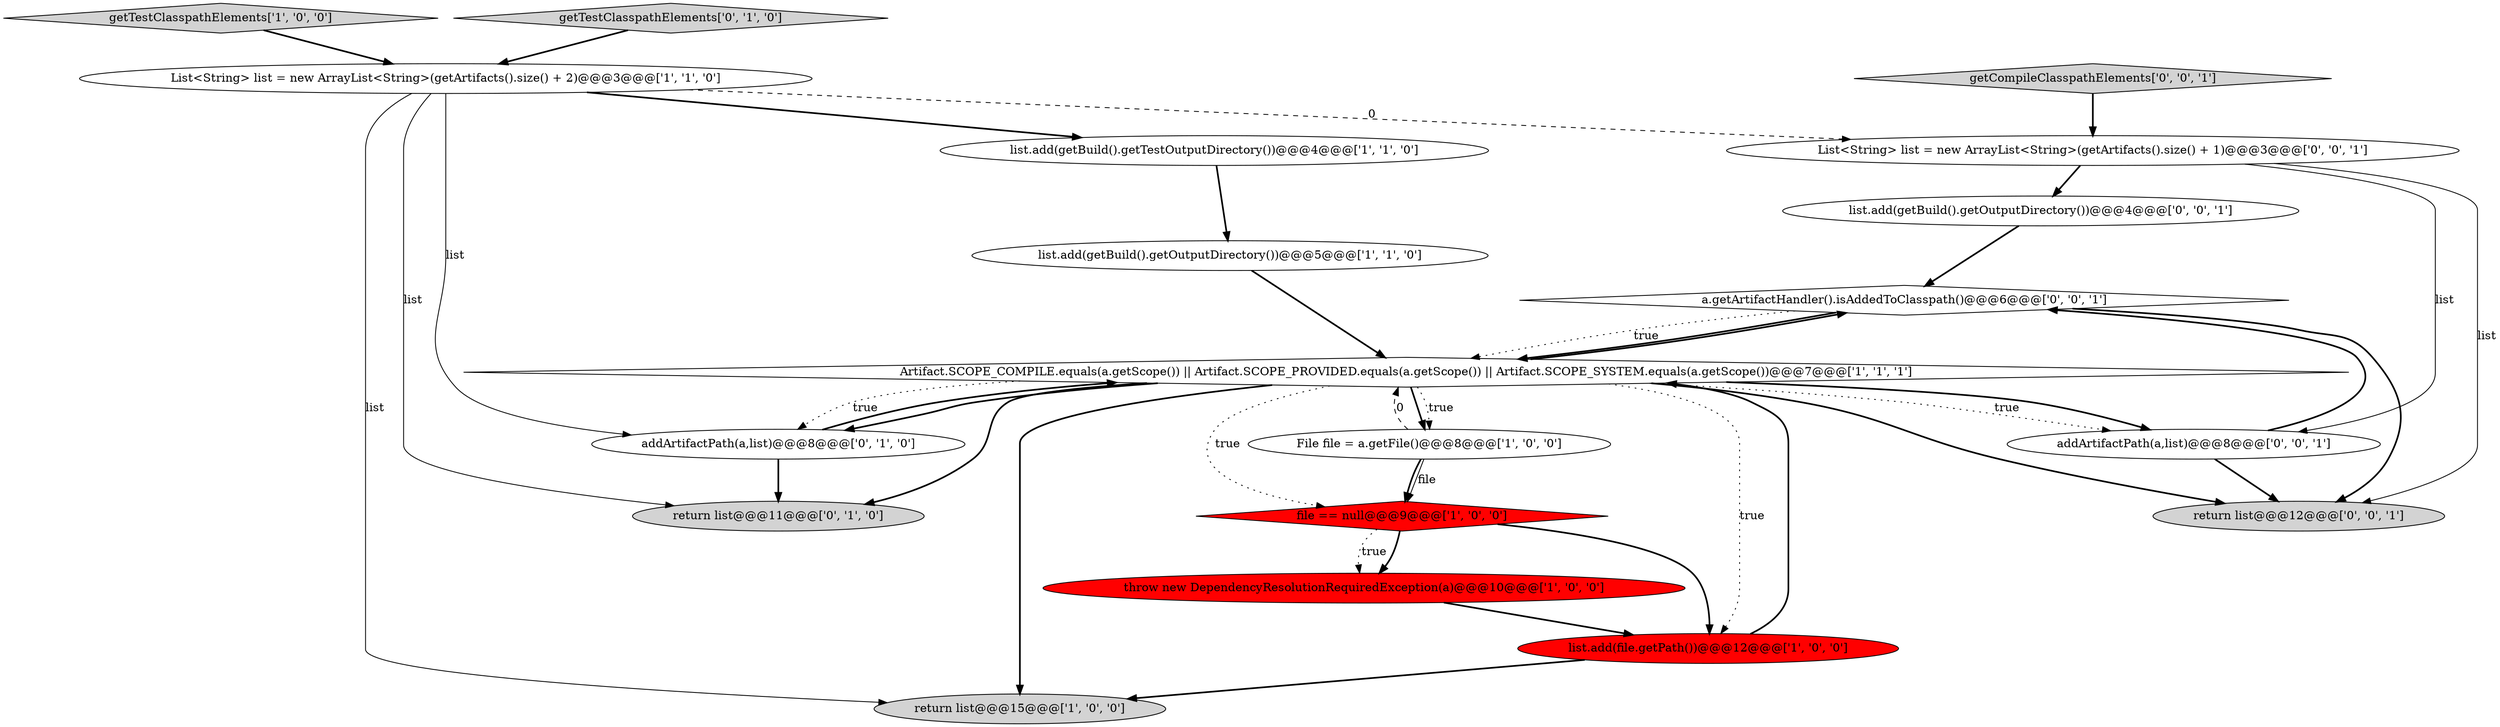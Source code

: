 digraph {
15 [style = filled, label = "list.add(getBuild().getOutputDirectory())@@@4@@@['0', '0', '1']", fillcolor = white, shape = ellipse image = "AAA0AAABBB3BBB"];
7 [style = filled, label = "list.add(file.getPath())@@@12@@@['1', '0', '0']", fillcolor = red, shape = ellipse image = "AAA1AAABBB1BBB"];
3 [style = filled, label = "throw new DependencyResolutionRequiredException(a)@@@10@@@['1', '0', '0']", fillcolor = red, shape = ellipse image = "AAA1AAABBB1BBB"];
0 [style = filled, label = "getTestClasspathElements['1', '0', '0']", fillcolor = lightgray, shape = diamond image = "AAA0AAABBB1BBB"];
4 [style = filled, label = "File file = a.getFile()@@@8@@@['1', '0', '0']", fillcolor = white, shape = ellipse image = "AAA0AAABBB1BBB"];
11 [style = filled, label = "return list@@@11@@@['0', '1', '0']", fillcolor = lightgray, shape = ellipse image = "AAA0AAABBB2BBB"];
13 [style = filled, label = "a.getArtifactHandler().isAddedToClasspath()@@@6@@@['0', '0', '1']", fillcolor = white, shape = diamond image = "AAA0AAABBB3BBB"];
1 [style = filled, label = "List<String> list = new ArrayList<String>(getArtifacts().size() + 2)@@@3@@@['1', '1', '0']", fillcolor = white, shape = ellipse image = "AAA0AAABBB1BBB"];
9 [style = filled, label = "list.add(getBuild().getTestOutputDirectory())@@@4@@@['1', '1', '0']", fillcolor = white, shape = ellipse image = "AAA0AAABBB1BBB"];
14 [style = filled, label = "getCompileClasspathElements['0', '0', '1']", fillcolor = lightgray, shape = diamond image = "AAA0AAABBB3BBB"];
16 [style = filled, label = "return list@@@12@@@['0', '0', '1']", fillcolor = lightgray, shape = ellipse image = "AAA0AAABBB3BBB"];
10 [style = filled, label = "addArtifactPath(a,list)@@@8@@@['0', '1', '0']", fillcolor = white, shape = ellipse image = "AAA0AAABBB2BBB"];
17 [style = filled, label = "List<String> list = new ArrayList<String>(getArtifacts().size() + 1)@@@3@@@['0', '0', '1']", fillcolor = white, shape = ellipse image = "AAA0AAABBB3BBB"];
6 [style = filled, label = "Artifact.SCOPE_COMPILE.equals(a.getScope()) || Artifact.SCOPE_PROVIDED.equals(a.getScope()) || Artifact.SCOPE_SYSTEM.equals(a.getScope())@@@7@@@['1', '1', '1']", fillcolor = white, shape = diamond image = "AAA0AAABBB1BBB"];
5 [style = filled, label = "file == null@@@9@@@['1', '0', '0']", fillcolor = red, shape = diamond image = "AAA1AAABBB1BBB"];
12 [style = filled, label = "getTestClasspathElements['0', '1', '0']", fillcolor = lightgray, shape = diamond image = "AAA0AAABBB2BBB"];
2 [style = filled, label = "return list@@@15@@@['1', '0', '0']", fillcolor = lightgray, shape = ellipse image = "AAA0AAABBB1BBB"];
8 [style = filled, label = "list.add(getBuild().getOutputDirectory())@@@5@@@['1', '1', '0']", fillcolor = white, shape = ellipse image = "AAA0AAABBB1BBB"];
18 [style = filled, label = "addArtifactPath(a,list)@@@8@@@['0', '0', '1']", fillcolor = white, shape = ellipse image = "AAA0AAABBB3BBB"];
5->3 [style = bold, label=""];
13->6 [style = dotted, label="true"];
15->13 [style = bold, label=""];
1->2 [style = solid, label="list"];
6->18 [style = bold, label=""];
1->11 [style = solid, label="list"];
17->16 [style = solid, label="list"];
14->17 [style = bold, label=""];
8->6 [style = bold, label=""];
17->18 [style = solid, label="list"];
5->3 [style = dotted, label="true"];
4->5 [style = solid, label="file"];
4->6 [style = dashed, label="0"];
9->8 [style = bold, label=""];
12->1 [style = bold, label=""];
10->6 [style = bold, label=""];
13->16 [style = bold, label=""];
1->9 [style = bold, label=""];
6->2 [style = bold, label=""];
6->10 [style = dotted, label="true"];
6->4 [style = bold, label=""];
6->5 [style = dotted, label="true"];
1->17 [style = dashed, label="0"];
6->18 [style = dotted, label="true"];
6->4 [style = dotted, label="true"];
3->7 [style = bold, label=""];
6->16 [style = bold, label=""];
7->2 [style = bold, label=""];
0->1 [style = bold, label=""];
6->10 [style = bold, label=""];
6->11 [style = bold, label=""];
6->13 [style = bold, label=""];
7->6 [style = bold, label=""];
17->15 [style = bold, label=""];
18->13 [style = bold, label=""];
6->7 [style = dotted, label="true"];
5->7 [style = bold, label=""];
13->6 [style = bold, label=""];
4->5 [style = bold, label=""];
1->10 [style = solid, label="list"];
10->11 [style = bold, label=""];
18->16 [style = bold, label=""];
}
